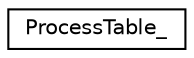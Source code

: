 digraph "Graphical Class Hierarchy"
{
  edge [fontname="Helvetica",fontsize="10",labelfontname="Helvetica",labelfontsize="10"];
  node [fontname="Helvetica",fontsize="10",shape=record];
  rankdir="LR";
  Node0 [label="ProcessTable_",height=0.2,width=0.4,color="black", fillcolor="white", style="filled",URL="$structProcessTable__.html"];
}
